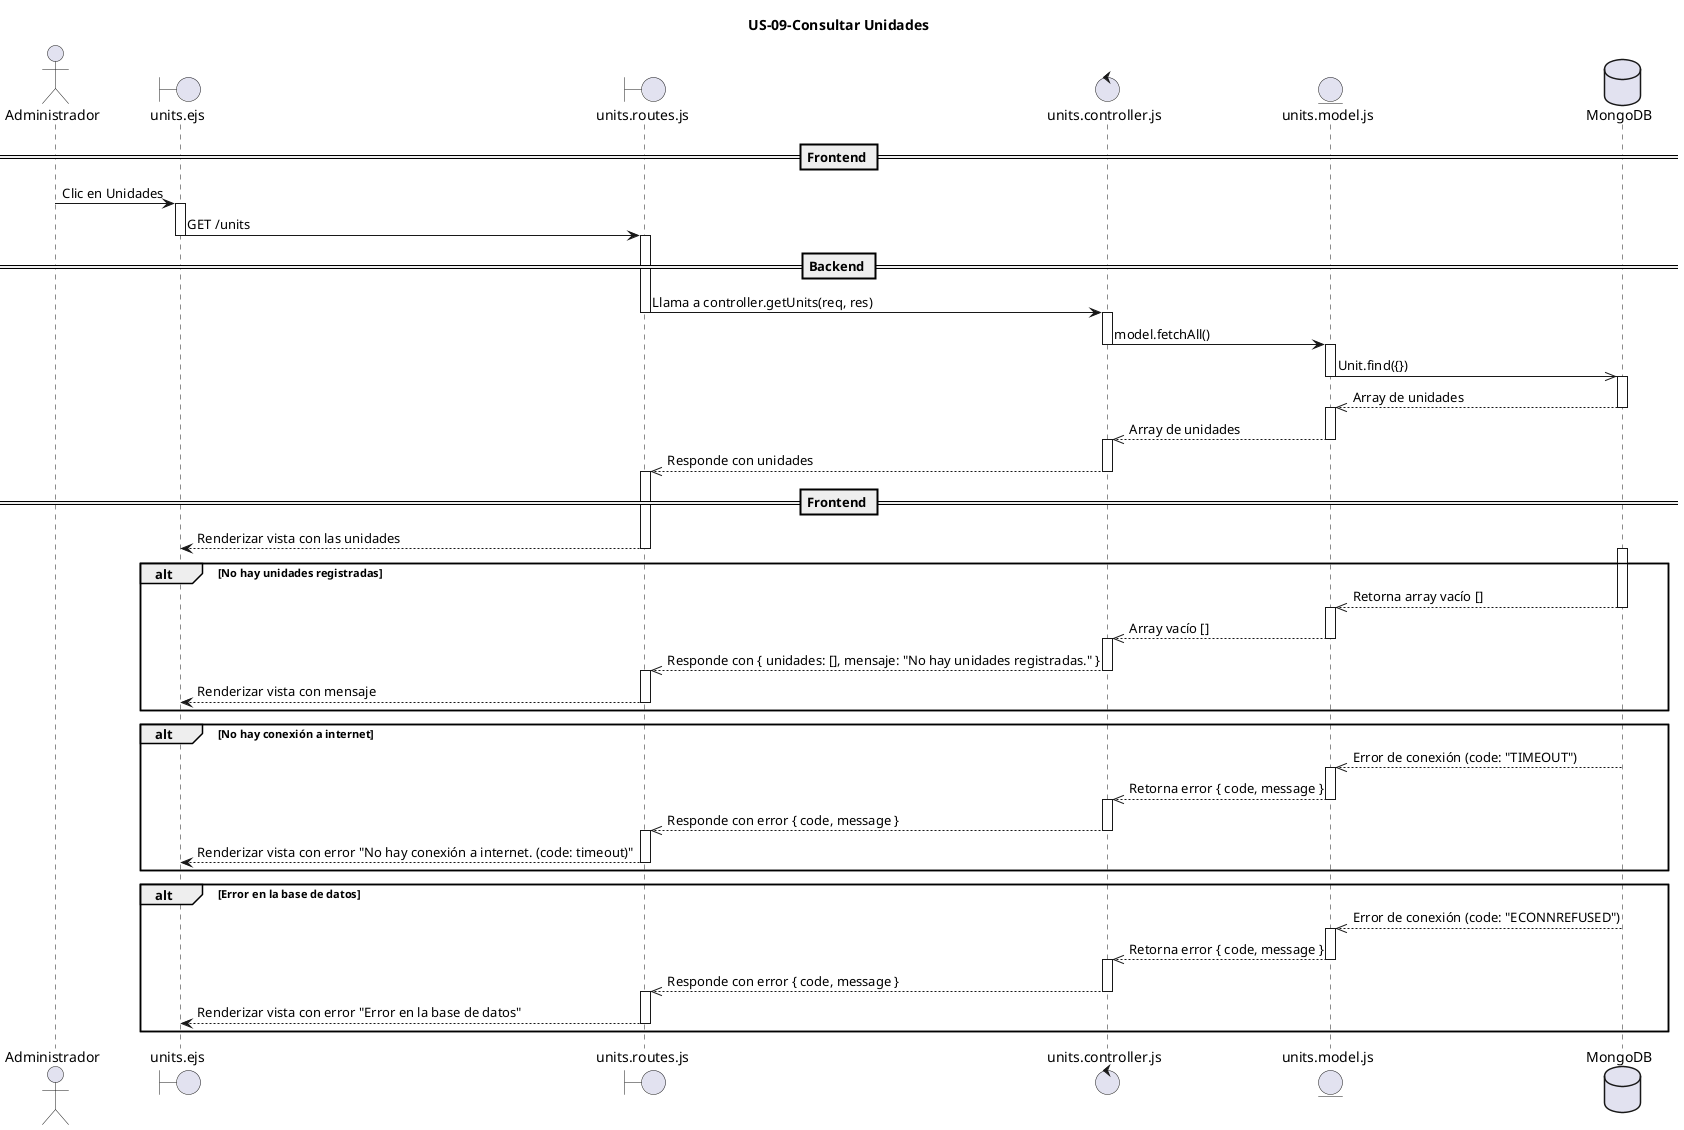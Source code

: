 @startuml
title US-09-Consultar Unidades

actor Administrador

boundary "units.ejs" as M4
boundary "units.routes.js" as M1
control "units.controller.js" as M2
entity "units.model.js" as M3
database "MongoDB" as DB

== Frontend ==
Administrador -> M4 : Clic en Unidades
activate M4
M4 -> M1 : GET /units
deactivate M4

== Backend ==
activate M1
M1 -> M2 : Llama a controller.getUnits(req, res)
deactivate M1
activate M2
M2 -> M3 : model.fetchAll()
deactivate M2

activate M3
M3 ->> DB : Unit.find({}) 
deactivate M3
activate DB
DB -->> M3 : Array de unidades
deactivate DB
activate M3
M3 -->> M2 : Array de unidades
deactivate M3

activate M2
M2 -->> M1 : Responde con unidades
deactivate M2

== Frontend ==
activate M1
M1 --> M4 : Renderizar vista con las unidades
deactivate M1

alt No hay unidades registradas
activate DB
    DB -->> M3 : Retorna array vacío []
deactivate DB
activate M3
    M3 -->> M2 : Array vacío []
deactivate M3
activate M2
    M2 -->> M1 : Responde con { unidades: [], mensaje: "No hay unidades registradas." }
deactivate M2
activate M1
    M1 --> M4 : Renderizar vista con mensaje 
deactivate M1
end

alt No hay conexión a internet
activate DB
    DB -->> M3 : Error de conexión (code: "TIMEOUT")
deactivate DB
activate M3
    M3 -->> M2 : Retorna error { code, message }
deactivate M3
activate M2
    M2 -->> M1 : Responde con error { code, message }
deactivate M2
activate M1
    M1 --> M4 : Renderizar vista con error "No hay conexión a internet. (code: timeout)"
deactivate M1
end

alt Error en la base de datos
activate DB
    DB -->> M3 : Error de conexión (code: "ECONNREFUSED")
deactivate DB
activate M3
    M3 -->> M2 : Retorna error { code, message }
deactivate M3
activate M2
    M2 -->> M1 : Responde con error { code, message }
deactivate M2
activate M1
    M1 --> M4 : Renderizar vista con error "Error en la base de datos"
deactivate M1
end
@enduml